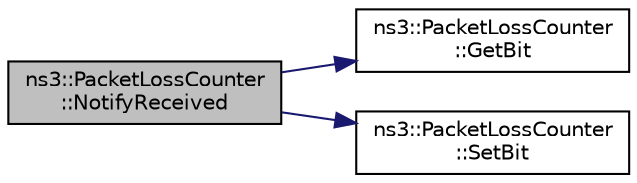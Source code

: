 digraph "ns3::PacketLossCounter::NotifyReceived"
{
  edge [fontname="Helvetica",fontsize="10",labelfontname="Helvetica",labelfontsize="10"];
  node [fontname="Helvetica",fontsize="10",shape=record];
  rankdir="LR";
  Node1 [label="ns3::PacketLossCounter\l::NotifyReceived",height=0.2,width=0.4,color="black", fillcolor="grey75", style="filled", fontcolor="black"];
  Node1 -> Node2 [color="midnightblue",fontsize="10",style="solid"];
  Node2 [label="ns3::PacketLossCounter\l::GetBit",height=0.2,width=0.4,color="black", fillcolor="white", style="filled",URL="$de/dad/classns3_1_1PacketLossCounter.html#a548b759d404415f50111047786ee09d0",tooltip="Check if a sequence number in the window has been received. "];
  Node1 -> Node3 [color="midnightblue",fontsize="10",style="solid"];
  Node3 [label="ns3::PacketLossCounter\l::SetBit",height=0.2,width=0.4,color="black", fillcolor="white", style="filled",URL="$de/dad/classns3_1_1PacketLossCounter.html#a196384cef20a0a9134ff61f505773d71",tooltip="Set a sequence number to a given state. "];
}
